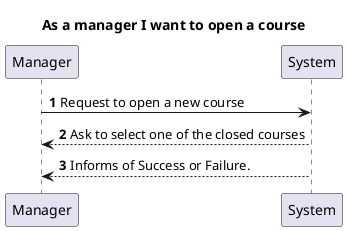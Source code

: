 @startuml
'https://plantuml.com/sequence-diagram
title As a manager I want to open a course
autonumber

participant Manager
participant System

Manager -> System: Request to open a new course
System --> Manager : Ask to select one of the closed courses
System --> Manager: Informs of Success or Failure.

@enduml